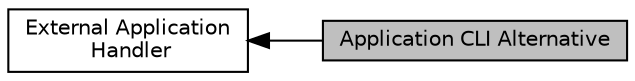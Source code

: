digraph "Application CLI Alternative"
{
  edge [fontname="Helvetica",fontsize="10",labelfontname="Helvetica",labelfontsize="10"];
  node [fontname="Helvetica",fontsize="10",shape=record];
  rankdir=LR;
  Node0 [label="Application CLI Alternative",height=0.2,width=0.4,color="black", fillcolor="grey75", style="filled", fontcolor="black"];
  Node1 [label="External Application\l Handler",height=0.2,width=0.4,color="black", fillcolor="white", style="filled",URL="$group__app__shim.html"];
  Node1->Node0 [shape=plaintext, dir="back", style="solid"];
}
